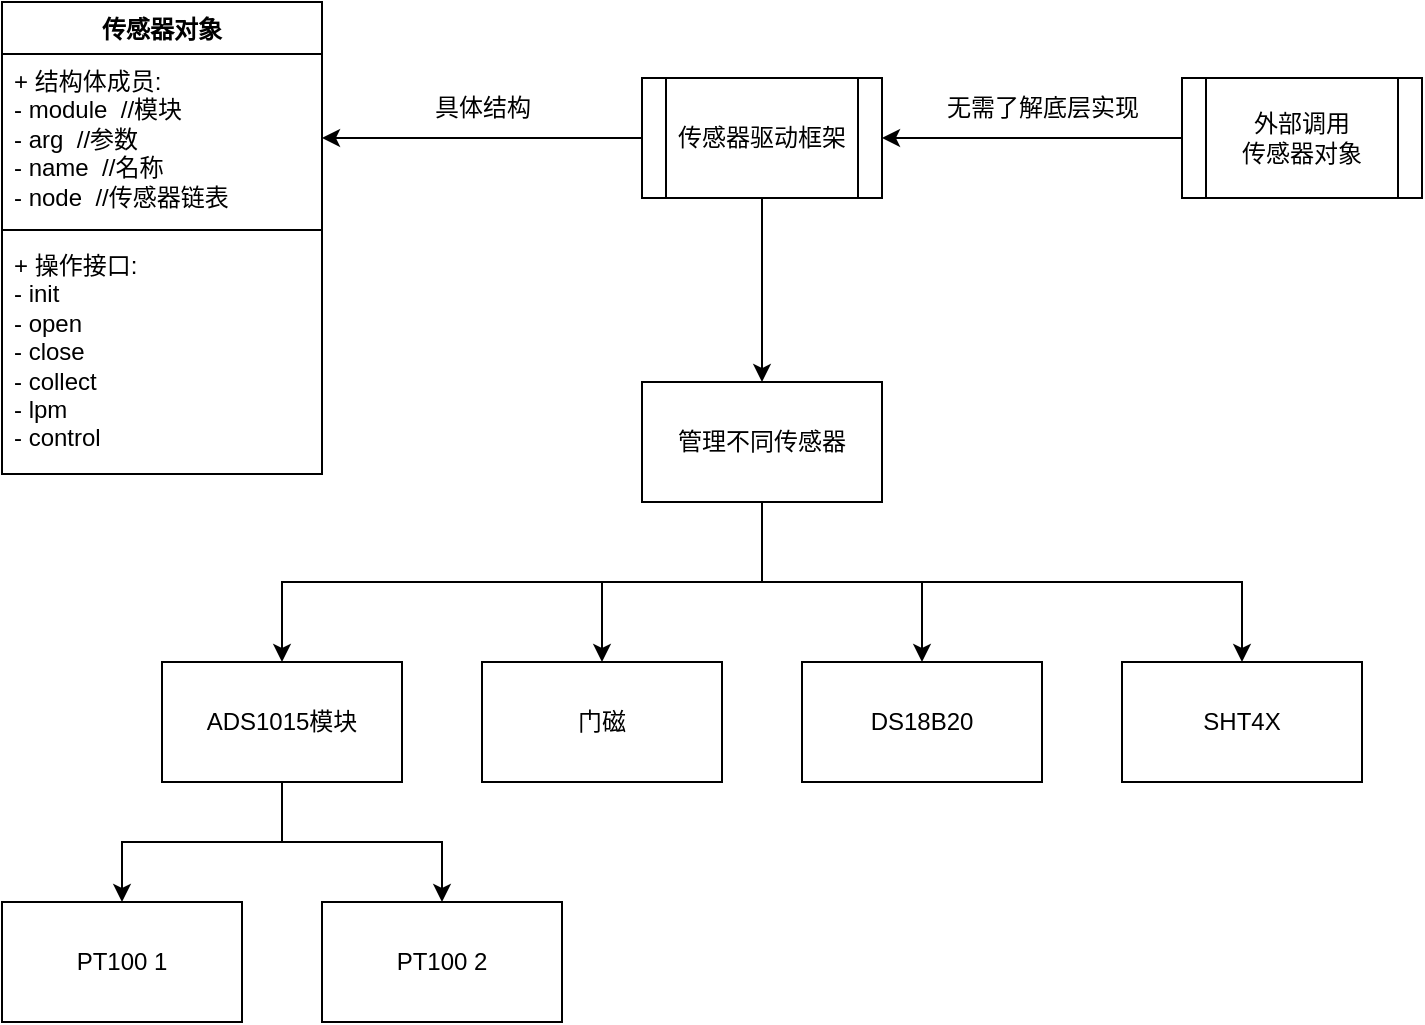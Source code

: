 <mxfile version="21.2.8" type="device">
  <diagram id="k6p1--bLj2ejddj29_yl" name="第 1 页">
    <mxGraphModel dx="964" dy="546" grid="1" gridSize="10" guides="1" tooltips="1" connect="1" arrows="1" fold="1" page="1" pageScale="1" pageWidth="827" pageHeight="1169" background="none" math="0" shadow="0">
      <root>
        <mxCell id="0" />
        <mxCell id="1" parent="0" />
        <mxCell id="TtlJZ5i-rTw--ZZguqTJ-3" value="传感器对象" style="swimlane;fontStyle=1;align=center;verticalAlign=top;childLayout=stackLayout;horizontal=1;startSize=26;horizontalStack=0;resizeParent=1;resizeParentMax=0;resizeLast=0;collapsible=1;marginBottom=0;whiteSpace=wrap;html=1;" vertex="1" parent="1">
          <mxGeometry width="160" height="236" as="geometry">
            <mxRectangle x="190" y="160" width="100" height="30" as="alternateBounds" />
          </mxGeometry>
        </mxCell>
        <mxCell id="TtlJZ5i-rTw--ZZguqTJ-4" value="+ 结构体成员:&amp;nbsp;&lt;br&gt;- module &lt;span style=&quot;white-space: pre;&quot;&gt;	&lt;/span&gt;//模块&lt;br&gt;- arg &lt;span style=&quot;white-space: pre;&quot;&gt;	&lt;/span&gt;//参数&lt;br&gt;- name &lt;span style=&quot;white-space: pre;&quot;&gt;	&lt;/span&gt;//名称&lt;br&gt;- node &lt;span style=&quot;white-space: pre;&quot;&gt;	&lt;/span&gt;//传感器链表" style="text;strokeColor=none;fillColor=none;align=left;verticalAlign=top;spacingLeft=4;spacingRight=4;overflow=hidden;rotatable=0;points=[[0,0.5],[1,0.5]];portConstraint=eastwest;whiteSpace=wrap;html=1;" vertex="1" parent="TtlJZ5i-rTw--ZZguqTJ-3">
          <mxGeometry y="26" width="160" height="84" as="geometry" />
        </mxCell>
        <mxCell id="TtlJZ5i-rTw--ZZguqTJ-5" value="" style="line;strokeWidth=1;fillColor=none;align=left;verticalAlign=middle;spacingTop=-1;spacingLeft=3;spacingRight=3;rotatable=0;labelPosition=right;points=[];portConstraint=eastwest;strokeColor=inherit;" vertex="1" parent="TtlJZ5i-rTw--ZZguqTJ-3">
          <mxGeometry y="110" width="160" height="8" as="geometry" />
        </mxCell>
        <mxCell id="TtlJZ5i-rTw--ZZguqTJ-6" value="+ 操作接口:&amp;nbsp;&lt;br&gt;- init&lt;br&gt;- open&lt;br&gt;- close&lt;br&gt;- collect&lt;br&gt;- lpm&lt;br&gt;- control" style="text;strokeColor=none;fillColor=none;align=left;verticalAlign=top;spacingLeft=4;spacingRight=4;overflow=hidden;rotatable=0;points=[[0,0.5],[1,0.5]];portConstraint=eastwest;whiteSpace=wrap;html=1;" vertex="1" parent="TtlJZ5i-rTw--ZZguqTJ-3">
          <mxGeometry y="118" width="160" height="118" as="geometry" />
        </mxCell>
        <mxCell id="TtlJZ5i-rTw--ZZguqTJ-31" value="" style="edgeStyle=orthogonalEdgeStyle;rounded=0;orthogonalLoop=1;jettySize=auto;html=1;" edge="1" parent="1" source="9" target="15">
          <mxGeometry relative="1" as="geometry" />
        </mxCell>
        <mxCell id="TtlJZ5i-rTw--ZZguqTJ-36" style="edgeStyle=orthogonalEdgeStyle;rounded=0;orthogonalLoop=1;jettySize=auto;html=1;exitX=0;exitY=0.5;exitDx=0;exitDy=0;" edge="1" parent="1" source="9" target="TtlJZ5i-rTw--ZZguqTJ-4">
          <mxGeometry relative="1" as="geometry" />
        </mxCell>
        <mxCell id="9" value="传感器驱动框架" style="shape=process;whiteSpace=wrap;html=1;backgroundOutline=1;" vertex="1" parent="1">
          <mxGeometry x="320" y="38" width="120" height="60" as="geometry" />
        </mxCell>
        <mxCell id="TtlJZ5i-rTw--ZZguqTJ-23" style="edgeStyle=orthogonalEdgeStyle;rounded=0;orthogonalLoop=1;jettySize=auto;html=1;exitX=0.5;exitY=1;exitDx=0;exitDy=0;" edge="1" parent="1" source="15" target="18">
          <mxGeometry relative="1" as="geometry" />
        </mxCell>
        <mxCell id="TtlJZ5i-rTw--ZZguqTJ-24" style="edgeStyle=orthogonalEdgeStyle;rounded=0;orthogonalLoop=1;jettySize=auto;html=1;exitX=0.5;exitY=1;exitDx=0;exitDy=0;entryX=0.5;entryY=0;entryDx=0;entryDy=0;" edge="1" parent="1" source="15" target="23">
          <mxGeometry relative="1" as="geometry" />
        </mxCell>
        <mxCell id="TtlJZ5i-rTw--ZZguqTJ-25" style="edgeStyle=orthogonalEdgeStyle;rounded=0;orthogonalLoop=1;jettySize=auto;html=1;exitX=0.5;exitY=1;exitDx=0;exitDy=0;entryX=0.5;entryY=0;entryDx=0;entryDy=0;" edge="1" parent="1" source="15" target="19">
          <mxGeometry relative="1" as="geometry" />
        </mxCell>
        <mxCell id="TtlJZ5i-rTw--ZZguqTJ-26" style="edgeStyle=orthogonalEdgeStyle;rounded=0;orthogonalLoop=1;jettySize=auto;html=1;exitX=0.5;exitY=1;exitDx=0;exitDy=0;" edge="1" parent="1" source="15" target="20">
          <mxGeometry relative="1" as="geometry" />
        </mxCell>
        <mxCell id="15" value="管理不同传感器" style="whiteSpace=wrap;html=1;" vertex="1" parent="1">
          <mxGeometry x="320" y="190" width="120" height="60" as="geometry" />
        </mxCell>
        <mxCell id="17" value="PT100 1" style="rounded=0;whiteSpace=wrap;html=1;" vertex="1" parent="1">
          <mxGeometry y="450" width="120" height="60" as="geometry" />
        </mxCell>
        <mxCell id="18" value="门磁" style="rounded=0;whiteSpace=wrap;html=1;" vertex="1" parent="1">
          <mxGeometry x="240" y="330" width="120" height="60" as="geometry" />
        </mxCell>
        <mxCell id="19" value="DS18B20" style="rounded=0;whiteSpace=wrap;html=1;" vertex="1" parent="1">
          <mxGeometry x="400" y="330" width="120" height="60" as="geometry" />
        </mxCell>
        <mxCell id="20" value="SHT4X" style="rounded=0;whiteSpace=wrap;html=1;" vertex="1" parent="1">
          <mxGeometry x="560" y="330" width="120" height="60" as="geometry" />
        </mxCell>
        <mxCell id="22" value="PT100 2" style="rounded=0;whiteSpace=wrap;html=1;" vertex="1" parent="1">
          <mxGeometry x="160" y="450" width="120" height="60" as="geometry" />
        </mxCell>
        <mxCell id="TtlJZ5i-rTw--ZZguqTJ-27" style="edgeStyle=orthogonalEdgeStyle;rounded=0;orthogonalLoop=1;jettySize=auto;html=1;exitX=0.5;exitY=1;exitDx=0;exitDy=0;entryX=0.5;entryY=0;entryDx=0;entryDy=0;" edge="1" parent="1" source="23" target="17">
          <mxGeometry relative="1" as="geometry" />
        </mxCell>
        <mxCell id="TtlJZ5i-rTw--ZZguqTJ-28" style="edgeStyle=orthogonalEdgeStyle;rounded=0;orthogonalLoop=1;jettySize=auto;html=1;exitX=0.5;exitY=1;exitDx=0;exitDy=0;" edge="1" parent="1" source="23" target="22">
          <mxGeometry relative="1" as="geometry" />
        </mxCell>
        <mxCell id="23" value="ADS1015模块" style="rounded=0;whiteSpace=wrap;html=1;" vertex="1" parent="1">
          <mxGeometry x="80" y="330" width="120" height="60" as="geometry" />
        </mxCell>
        <mxCell id="TtlJZ5i-rTw--ZZguqTJ-37" style="edgeStyle=orthogonalEdgeStyle;rounded=0;orthogonalLoop=1;jettySize=auto;html=1;exitX=0;exitY=0.5;exitDx=0;exitDy=0;" edge="1" parent="1" source="TtlJZ5i-rTw--ZZguqTJ-32" target="9">
          <mxGeometry relative="1" as="geometry" />
        </mxCell>
        <mxCell id="TtlJZ5i-rTw--ZZguqTJ-32" value="外部调用&lt;br&gt;传感器对象" style="shape=process;whiteSpace=wrap;html=1;backgroundOutline=1;" vertex="1" parent="1">
          <mxGeometry x="590" y="38" width="120" height="60" as="geometry" />
        </mxCell>
        <mxCell id="TtlJZ5i-rTw--ZZguqTJ-38" value="无需了解底层实现" style="text;html=1;align=center;verticalAlign=middle;resizable=0;points=[];autosize=1;strokeColor=none;fillColor=none;" vertex="1" parent="1">
          <mxGeometry x="460" y="38" width="120" height="30" as="geometry" />
        </mxCell>
        <mxCell id="TtlJZ5i-rTw--ZZguqTJ-39" value="具体结构" style="text;html=1;align=center;verticalAlign=middle;resizable=0;points=[];autosize=1;strokeColor=none;fillColor=none;" vertex="1" parent="1">
          <mxGeometry x="205" y="38" width="70" height="30" as="geometry" />
        </mxCell>
      </root>
    </mxGraphModel>
  </diagram>
</mxfile>
